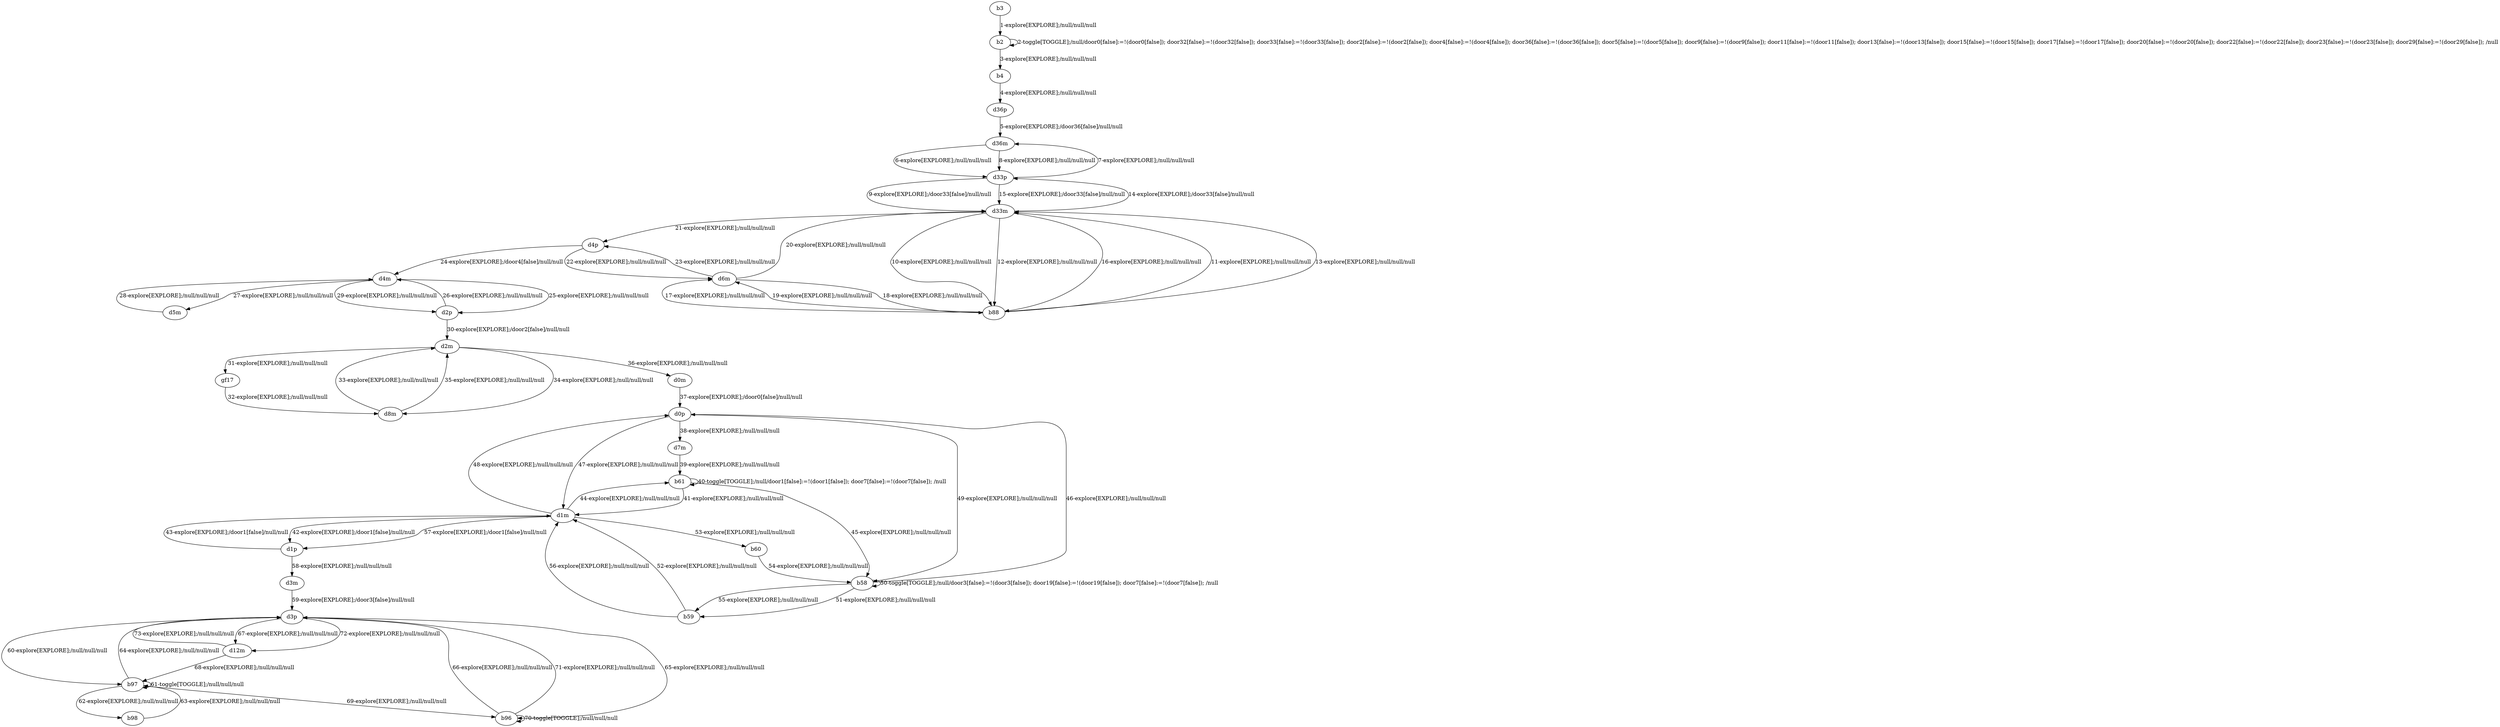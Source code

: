 # Total number of goals covered by this test: 1
# d12m --> d3p

digraph g {
"b3" -> "b2" [label = "1-explore[EXPLORE];/null/null/null"];
"b2" -> "b2" [label = "2-toggle[TOGGLE];/null/door0[false]:=!(door0[false]); door32[false]:=!(door32[false]); door33[false]:=!(door33[false]); door2[false]:=!(door2[false]); door4[false]:=!(door4[false]); door36[false]:=!(door36[false]); door5[false]:=!(door5[false]); door9[false]:=!(door9[false]); door11[false]:=!(door11[false]); door13[false]:=!(door13[false]); door15[false]:=!(door15[false]); door17[false]:=!(door17[false]); door20[false]:=!(door20[false]); door22[false]:=!(door22[false]); door23[false]:=!(door23[false]); door29[false]:=!(door29[false]); /null"];
"b2" -> "b4" [label = "3-explore[EXPLORE];/null/null/null"];
"b4" -> "d36p" [label = "4-explore[EXPLORE];/null/null/null"];
"d36p" -> "d36m" [label = "5-explore[EXPLORE];/door36[false]/null/null"];
"d36m" -> "d33p" [label = "6-explore[EXPLORE];/null/null/null"];
"d33p" -> "d36m" [label = "7-explore[EXPLORE];/null/null/null"];
"d36m" -> "d33p" [label = "8-explore[EXPLORE];/null/null/null"];
"d33p" -> "d33m" [label = "9-explore[EXPLORE];/door33[false]/null/null"];
"d33m" -> "b88" [label = "10-explore[EXPLORE];/null/null/null"];
"b88" -> "d33m" [label = "11-explore[EXPLORE];/null/null/null"];
"d33m" -> "b88" [label = "12-explore[EXPLORE];/null/null/null"];
"b88" -> "d33m" [label = "13-explore[EXPLORE];/null/null/null"];
"d33m" -> "d33p" [label = "14-explore[EXPLORE];/door33[false]/null/null"];
"d33p" -> "d33m" [label = "15-explore[EXPLORE];/door33[false]/null/null"];
"d33m" -> "b88" [label = "16-explore[EXPLORE];/null/null/null"];
"b88" -> "d6m" [label = "17-explore[EXPLORE];/null/null/null"];
"d6m" -> "b88" [label = "18-explore[EXPLORE];/null/null/null"];
"b88" -> "d6m" [label = "19-explore[EXPLORE];/null/null/null"];
"d6m" -> "d33m" [label = "20-explore[EXPLORE];/null/null/null"];
"d33m" -> "d4p" [label = "21-explore[EXPLORE];/null/null/null"];
"d4p" -> "d6m" [label = "22-explore[EXPLORE];/null/null/null"];
"d6m" -> "d4p" [label = "23-explore[EXPLORE];/null/null/null"];
"d4p" -> "d4m" [label = "24-explore[EXPLORE];/door4[false]/null/null"];
"d4m" -> "d2p" [label = "25-explore[EXPLORE];/null/null/null"];
"d2p" -> "d4m" [label = "26-explore[EXPLORE];/null/null/null"];
"d4m" -> "d5m" [label = "27-explore[EXPLORE];/null/null/null"];
"d5m" -> "d4m" [label = "28-explore[EXPLORE];/null/null/null"];
"d4m" -> "d2p" [label = "29-explore[EXPLORE];/null/null/null"];
"d2p" -> "d2m" [label = "30-explore[EXPLORE];/door2[false]/null/null"];
"d2m" -> "gf17" [label = "31-explore[EXPLORE];/null/null/null"];
"gf17" -> "d8m" [label = "32-explore[EXPLORE];/null/null/null"];
"d8m" -> "d2m" [label = "33-explore[EXPLORE];/null/null/null"];
"d2m" -> "d8m" [label = "34-explore[EXPLORE];/null/null/null"];
"d8m" -> "d2m" [label = "35-explore[EXPLORE];/null/null/null"];
"d2m" -> "d0m" [label = "36-explore[EXPLORE];/null/null/null"];
"d0m" -> "d0p" [label = "37-explore[EXPLORE];/door0[false]/null/null"];
"d0p" -> "d7m" [label = "38-explore[EXPLORE];/null/null/null"];
"d7m" -> "b61" [label = "39-explore[EXPLORE];/null/null/null"];
"b61" -> "b61" [label = "40-toggle[TOGGLE];/null/door1[false]:=!(door1[false]); door7[false]:=!(door7[false]); /null"];
"b61" -> "d1m" [label = "41-explore[EXPLORE];/null/null/null"];
"d1m" -> "d1p" [label = "42-explore[EXPLORE];/door1[false]/null/null"];
"d1p" -> "d1m" [label = "43-explore[EXPLORE];/door1[false]/null/null"];
"d1m" -> "b61" [label = "44-explore[EXPLORE];/null/null/null"];
"b61" -> "b58" [label = "45-explore[EXPLORE];/null/null/null"];
"b58" -> "d0p" [label = "46-explore[EXPLORE];/null/null/null"];
"d0p" -> "d1m" [label = "47-explore[EXPLORE];/null/null/null"];
"d1m" -> "d0p" [label = "48-explore[EXPLORE];/null/null/null"];
"d0p" -> "b58" [label = "49-explore[EXPLORE];/null/null/null"];
"b58" -> "b58" [label = "50-toggle[TOGGLE];/null/door3[false]:=!(door3[false]); door19[false]:=!(door19[false]); door7[false]:=!(door7[false]); /null"];
"b58" -> "b59" [label = "51-explore[EXPLORE];/null/null/null"];
"b59" -> "d1m" [label = "52-explore[EXPLORE];/null/null/null"];
"d1m" -> "b60" [label = "53-explore[EXPLORE];/null/null/null"];
"b60" -> "b58" [label = "54-explore[EXPLORE];/null/null/null"];
"b58" -> "b59" [label = "55-explore[EXPLORE];/null/null/null"];
"b59" -> "d1m" [label = "56-explore[EXPLORE];/null/null/null"];
"d1m" -> "d1p" [label = "57-explore[EXPLORE];/door1[false]/null/null"];
"d1p" -> "d3m" [label = "58-explore[EXPLORE];/null/null/null"];
"d3m" -> "d3p" [label = "59-explore[EXPLORE];/door3[false]/null/null"];
"d3p" -> "b97" [label = "60-explore[EXPLORE];/null/null/null"];
"b97" -> "b97" [label = "61-toggle[TOGGLE];/null/null/null"];
"b97" -> "b98" [label = "62-explore[EXPLORE];/null/null/null"];
"b98" -> "b97" [label = "63-explore[EXPLORE];/null/null/null"];
"b97" -> "d3p" [label = "64-explore[EXPLORE];/null/null/null"];
"d3p" -> "b96" [label = "65-explore[EXPLORE];/null/null/null"];
"b96" -> "d3p" [label = "66-explore[EXPLORE];/null/null/null"];
"d3p" -> "d12m" [label = "67-explore[EXPLORE];/null/null/null"];
"d12m" -> "b97" [label = "68-explore[EXPLORE];/null/null/null"];
"b97" -> "b96" [label = "69-explore[EXPLORE];/null/null/null"];
"b96" -> "b96" [label = "70-toggle[TOGGLE];/null/null/null"];
"b96" -> "d3p" [label = "71-explore[EXPLORE];/null/null/null"];
"d3p" -> "d12m" [label = "72-explore[EXPLORE];/null/null/null"];
"d12m" -> "d3p" [label = "73-explore[EXPLORE];/null/null/null"];
}